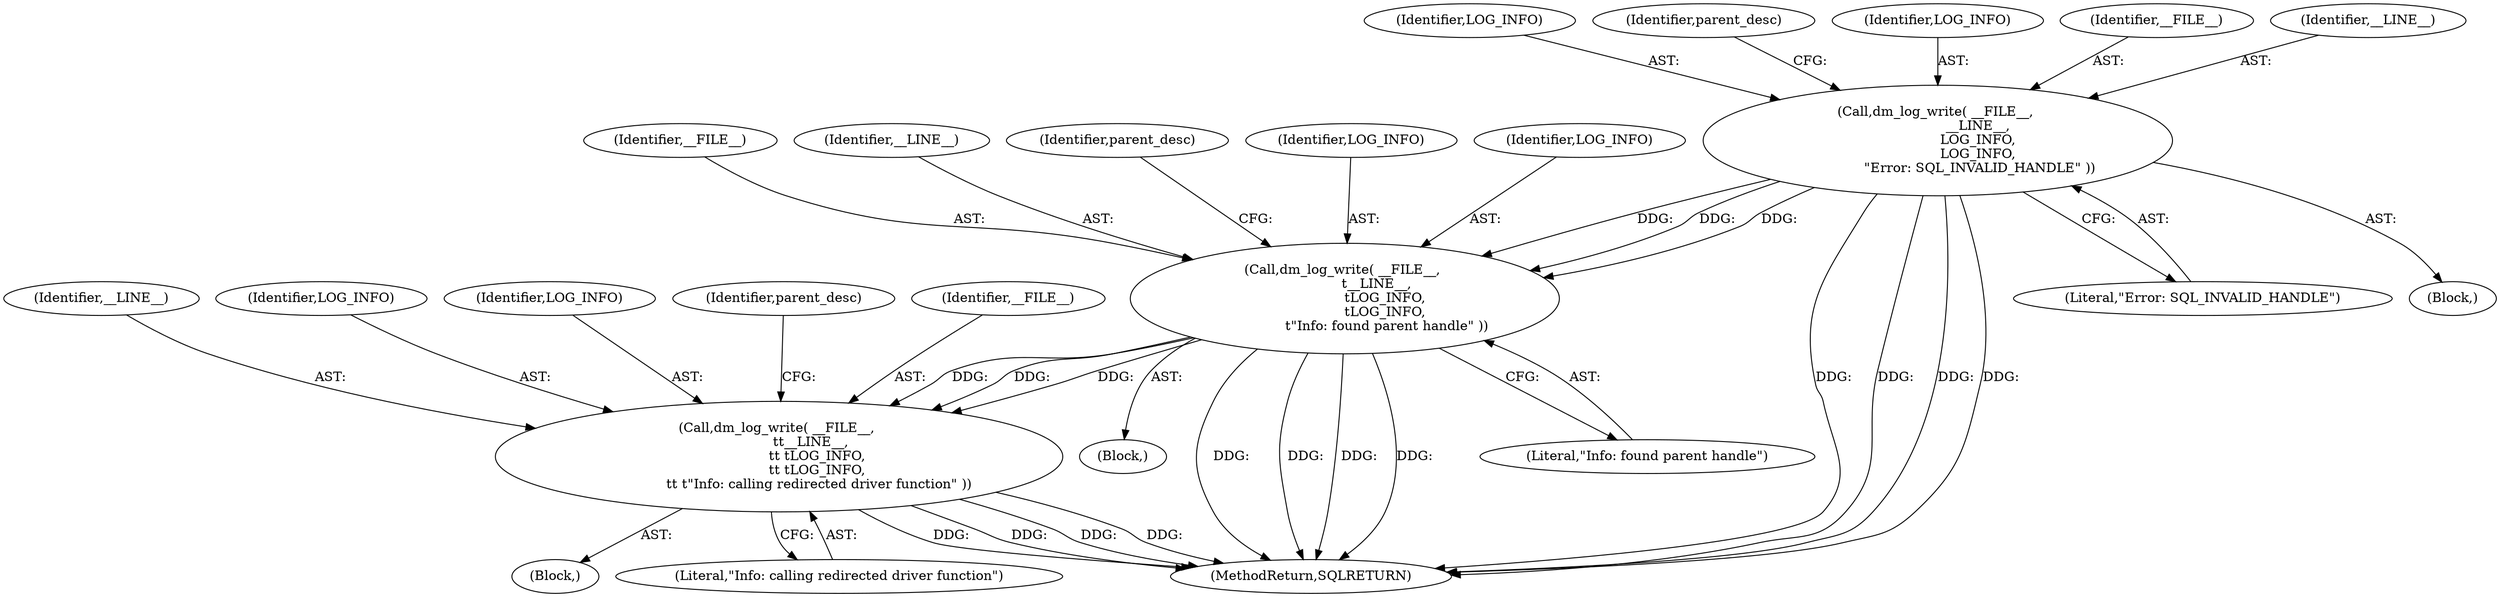 digraph "0_unixODBC_45ef78e037f578b15fc58938a3a3251655e71d6f#diff-d52750c7ba4e594410438569d8e2963aL24_0@API" {
"1000131" [label="(Call,dm_log_write( __FILE__, \n                    __LINE__, \n                    LOG_INFO, \n                    LOG_INFO, \n                    \"Error: SQL_INVALID_HANDLE\" ))"];
"1000147" [label="(Call,dm_log_write( __FILE__, \n                \t__LINE__, \n                    \tLOG_INFO, \n                    \tLOG_INFO, \n                    \t\"Info: found parent handle\" ))"];
"1000159" [label="(Call,dm_log_write( __FILE__, \n                \t\t__LINE__, \n                   \t\t \tLOG_INFO, \n                   \t\t \tLOG_INFO, \n                   \t\t \t\"Info: calling redirected driver function\" ))"];
"1000134" [label="(Identifier,LOG_INFO)"];
"1000140" [label="(Identifier,parent_desc)"];
"1000148" [label="(Identifier,__FILE__)"];
"1000135" [label="(Identifier,LOG_INFO)"];
"1000131" [label="(Call,dm_log_write( __FILE__, \n                    __LINE__, \n                    LOG_INFO, \n                    LOG_INFO, \n                    \"Error: SQL_INVALID_HANDLE\" ))"];
"1000161" [label="(Identifier,__LINE__)"];
"1000162" [label="(Identifier,LOG_INFO)"];
"1000163" [label="(Identifier,LOG_INFO)"];
"1000146" [label="(Block,)"];
"1000690" [label="(MethodReturn,SQLRETURN)"];
"1000149" [label="(Identifier,__LINE__)"];
"1000159" [label="(Call,dm_log_write( __FILE__, \n                \t\t__LINE__, \n                   \t\t \tLOG_INFO, \n                   \t\t \tLOG_INFO, \n                   \t\t \t\"Info: calling redirected driver function\" ))"];
"1000152" [label="(Literal,\"Info: found parent handle\")"];
"1000136" [label="(Literal,\"Error: SQL_INVALID_HANDLE\")"];
"1000147" [label="(Call,dm_log_write( __FILE__, \n                \t__LINE__, \n                    \tLOG_INFO, \n                    \tLOG_INFO, \n                    \t\"Info: found parent handle\" ))"];
"1000158" [label="(Block,)"];
"1000164" [label="(Literal,\"Info: calling redirected driver function\")"];
"1000132" [label="(Identifier,__FILE__)"];
"1000156" [label="(Identifier,parent_desc)"];
"1000130" [label="(Block,)"];
"1000133" [label="(Identifier,__LINE__)"];
"1000168" [label="(Identifier,parent_desc)"];
"1000160" [label="(Identifier,__FILE__)"];
"1000151" [label="(Identifier,LOG_INFO)"];
"1000150" [label="(Identifier,LOG_INFO)"];
"1000131" -> "1000130"  [label="AST: "];
"1000131" -> "1000136"  [label="CFG: "];
"1000132" -> "1000131"  [label="AST: "];
"1000133" -> "1000131"  [label="AST: "];
"1000134" -> "1000131"  [label="AST: "];
"1000135" -> "1000131"  [label="AST: "];
"1000136" -> "1000131"  [label="AST: "];
"1000140" -> "1000131"  [label="CFG: "];
"1000131" -> "1000690"  [label="DDG: "];
"1000131" -> "1000690"  [label="DDG: "];
"1000131" -> "1000690"  [label="DDG: "];
"1000131" -> "1000690"  [label="DDG: "];
"1000131" -> "1000147"  [label="DDG: "];
"1000131" -> "1000147"  [label="DDG: "];
"1000131" -> "1000147"  [label="DDG: "];
"1000147" -> "1000146"  [label="AST: "];
"1000147" -> "1000152"  [label="CFG: "];
"1000148" -> "1000147"  [label="AST: "];
"1000149" -> "1000147"  [label="AST: "];
"1000150" -> "1000147"  [label="AST: "];
"1000151" -> "1000147"  [label="AST: "];
"1000152" -> "1000147"  [label="AST: "];
"1000156" -> "1000147"  [label="CFG: "];
"1000147" -> "1000690"  [label="DDG: "];
"1000147" -> "1000690"  [label="DDG: "];
"1000147" -> "1000690"  [label="DDG: "];
"1000147" -> "1000690"  [label="DDG: "];
"1000147" -> "1000159"  [label="DDG: "];
"1000147" -> "1000159"  [label="DDG: "];
"1000147" -> "1000159"  [label="DDG: "];
"1000159" -> "1000158"  [label="AST: "];
"1000159" -> "1000164"  [label="CFG: "];
"1000160" -> "1000159"  [label="AST: "];
"1000161" -> "1000159"  [label="AST: "];
"1000162" -> "1000159"  [label="AST: "];
"1000163" -> "1000159"  [label="AST: "];
"1000164" -> "1000159"  [label="AST: "];
"1000168" -> "1000159"  [label="CFG: "];
"1000159" -> "1000690"  [label="DDG: "];
"1000159" -> "1000690"  [label="DDG: "];
"1000159" -> "1000690"  [label="DDG: "];
"1000159" -> "1000690"  [label="DDG: "];
}
